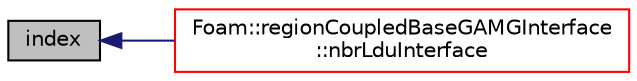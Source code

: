 digraph "index"
{
  bgcolor="transparent";
  edge [fontname="Helvetica",fontsize="10",labelfontname="Helvetica",labelfontsize="10"];
  node [fontname="Helvetica",fontsize="10",shape=record];
  rankdir="LR";
  Node129 [label="index",height=0.2,width=0.4,color="black", fillcolor="grey75", style="filled", fontcolor="black"];
  Node129 -> Node130 [dir="back",color="midnightblue",fontsize="10",style="solid",fontname="Helvetica"];
  Node130 [label="Foam::regionCoupledBaseGAMGInterface\l::nbrLduInterface",height=0.2,width=0.4,color="red",URL="$a26289.html#ac51c83d72cd488516fbb967540c7022a"];
}
